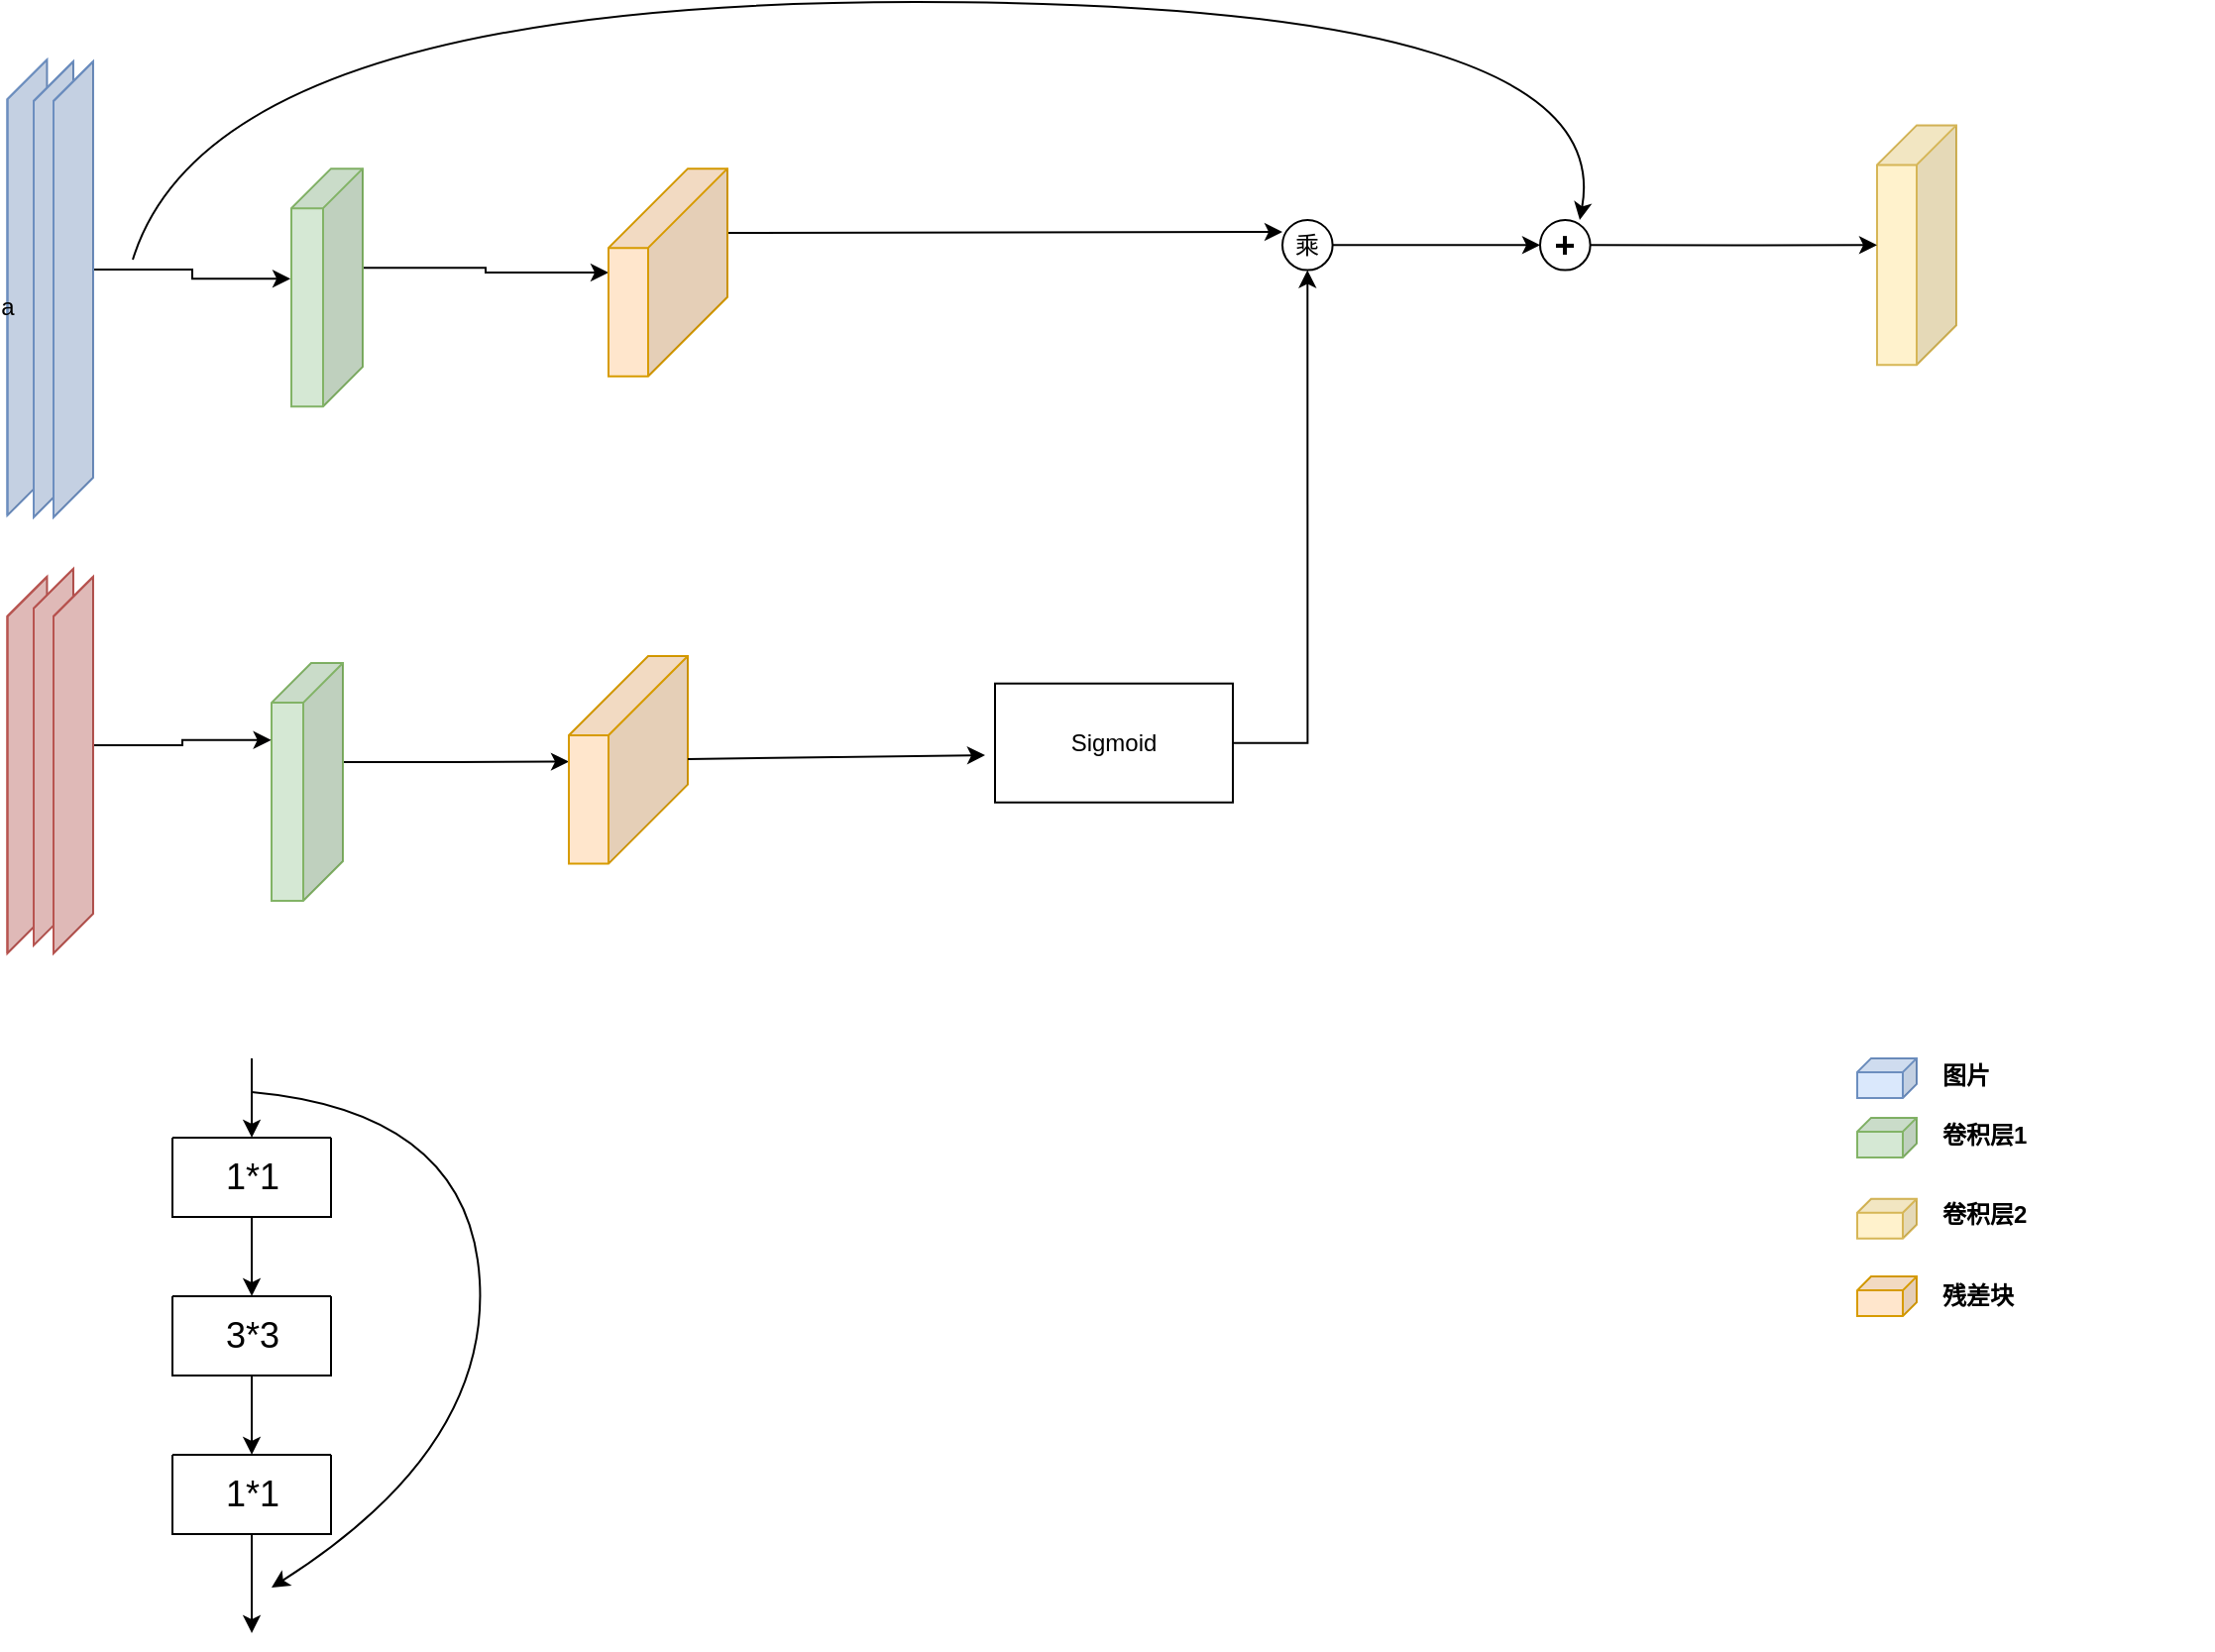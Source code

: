 <mxfile version="20.4.0" type="github">
  <diagram id="UjZggHJvCZsFsILBjRFr" name="第 1 页">
    <mxGraphModel dx="1422" dy="744" grid="1" gridSize="10" guides="1" tooltips="1" connect="1" arrows="1" fold="1" page="1" pageScale="1" pageWidth="1169" pageHeight="827" math="0" shadow="0">
      <root>
        <mxCell id="0" />
        <mxCell id="1" parent="0" />
        <mxCell id="YdISK77xGLCPP6SEkKly-1" value="a" style="shape=cube;whiteSpace=wrap;html=1;boundedLbl=1;backgroundOutline=1;darkOpacity=0.05;darkOpacity2=0.1;size=20;direction=east;flipH=1;fillColor=#dae8fc;strokeColor=#6c8ebf;" vertex="1" parent="1">
          <mxGeometry x="26.73" y="89.08" width="20" height="230" as="geometry" />
        </mxCell>
        <mxCell id="YdISK77xGLCPP6SEkKly-40" style="edgeStyle=orthogonalEdgeStyle;rounded=0;orthogonalLoop=1;jettySize=auto;html=1;exitX=0;exitY=0;exitDx=0;exitDy=50.0;exitPerimeter=0;" edge="1" parent="1" source="YdISK77xGLCPP6SEkKly-3" target="YdISK77xGLCPP6SEkKly-39">
          <mxGeometry relative="1" as="geometry" />
        </mxCell>
        <mxCell id="YdISK77xGLCPP6SEkKly-3" value="" style="shape=cube;whiteSpace=wrap;html=1;boundedLbl=1;backgroundOutline=1;darkOpacity=0.05;darkOpacity2=0.1;size=20;direction=east;flipH=1;fillColor=#d5e8d4;strokeColor=#82b366;" vertex="1" parent="1">
          <mxGeometry x="170" y="144.08" width="36" height="120" as="geometry" />
        </mxCell>
        <mxCell id="YdISK77xGLCPP6SEkKly-4" value="" style="shape=cube;whiteSpace=wrap;html=1;boundedLbl=1;backgroundOutline=1;darkOpacity=0.05;darkOpacity2=0.1;size=7;direction=east;flipH=1;fillColor=#dae8fc;strokeColor=#6c8ebf;" vertex="1" parent="1">
          <mxGeometry x="960" y="592.94" width="30" height="20" as="geometry" />
        </mxCell>
        <mxCell id="YdISK77xGLCPP6SEkKly-5" value="" style="shape=cube;whiteSpace=wrap;html=1;boundedLbl=1;backgroundOutline=1;darkOpacity=0.05;darkOpacity2=0.1;size=7;direction=east;flipH=1;fillColor=#d5e8d4;strokeColor=#82b366;" vertex="1" parent="1">
          <mxGeometry x="960" y="622.94" width="30" height="20" as="geometry" />
        </mxCell>
        <mxCell id="YdISK77xGLCPP6SEkKly-7" value="图片" style="text;html=1;strokeColor=none;fillColor=none;align=left;verticalAlign=middle;whiteSpace=wrap;rounded=0;fontStyle=1" vertex="1" parent="1">
          <mxGeometry x="1001" y="590" width="138" height="23.88" as="geometry" />
        </mxCell>
        <mxCell id="YdISK77xGLCPP6SEkKly-8" value="卷积层1" style="text;html=1;strokeColor=none;fillColor=none;align=left;verticalAlign=middle;whiteSpace=wrap;rounded=0;fontStyle=1" vertex="1" parent="1">
          <mxGeometry x="1001" y="620" width="138" height="23.88" as="geometry" />
        </mxCell>
        <mxCell id="YdISK77xGLCPP6SEkKly-9" value="残差块" style="text;html=1;strokeColor=none;fillColor=none;align=left;verticalAlign=middle;whiteSpace=wrap;rounded=0;fontStyle=1" vertex="1" parent="1">
          <mxGeometry x="1001" y="701.12" width="138" height="23.88" as="geometry" />
        </mxCell>
        <mxCell id="YdISK77xGLCPP6SEkKly-11" value="" style="shape=cube;whiteSpace=wrap;html=1;boundedLbl=1;backgroundOutline=1;darkOpacity=0.05;darkOpacity2=0.1;size=20;direction=east;flipH=1;fillColor=#fff2cc;strokeColor=#d6b656;" vertex="1" parent="1">
          <mxGeometry x="970" y="122.2" width="40" height="120.92" as="geometry" />
        </mxCell>
        <mxCell id="YdISK77xGLCPP6SEkKly-12" value="" style="shape=cube;whiteSpace=wrap;html=1;boundedLbl=1;backgroundOutline=1;darkOpacity=0.05;darkOpacity2=0.1;size=7;direction=east;flipH=1;fillColor=#ffe6cc;strokeColor=#d79b00;" vertex="1" parent="1">
          <mxGeometry x="960" y="703.06" width="30" height="20" as="geometry" />
        </mxCell>
        <mxCell id="YdISK77xGLCPP6SEkKly-13" value="" style="shape=cube;whiteSpace=wrap;html=1;boundedLbl=1;backgroundOutline=1;darkOpacity=0.05;darkOpacity2=0.1;size=7;direction=east;flipH=1;fillColor=#fff2cc;strokeColor=#d6b656;" vertex="1" parent="1">
          <mxGeometry x="960" y="663.88" width="30" height="20" as="geometry" />
        </mxCell>
        <mxCell id="YdISK77xGLCPP6SEkKly-14" value="卷积层2" style="text;html=1;strokeColor=none;fillColor=none;align=left;verticalAlign=middle;whiteSpace=wrap;rounded=0;fontStyle=1" vertex="1" parent="1">
          <mxGeometry x="1001" y="660.0" width="138" height="23.88" as="geometry" />
        </mxCell>
        <mxCell id="YdISK77xGLCPP6SEkKly-15" value="" style="shape=cube;whiteSpace=wrap;html=1;boundedLbl=1;backgroundOutline=1;darkOpacity=0.05;darkOpacity2=0.1;size=20;direction=east;flipH=1;fillColor=#dae8fc;strokeColor=#6c8ebf;" vertex="1" parent="1">
          <mxGeometry x="40" y="90" width="20" height="230" as="geometry" />
        </mxCell>
        <mxCell id="YdISK77xGLCPP6SEkKly-33" style="edgeStyle=orthogonalEdgeStyle;rounded=0;orthogonalLoop=1;jettySize=auto;html=1;exitX=0;exitY=0;exitDx=0;exitDy=105;exitPerimeter=0;entryX=1.013;entryY=0.463;entryDx=0;entryDy=0;entryPerimeter=0;" edge="1" parent="1" source="YdISK77xGLCPP6SEkKly-17" target="YdISK77xGLCPP6SEkKly-3">
          <mxGeometry relative="1" as="geometry" />
        </mxCell>
        <mxCell id="YdISK77xGLCPP6SEkKly-17" value="" style="shape=cube;whiteSpace=wrap;html=1;boundedLbl=1;backgroundOutline=1;darkOpacity=0.05;darkOpacity2=0.1;size=20;direction=east;flipH=1;fillColor=#dae8fc;strokeColor=#6c8ebf;" vertex="1" parent="1">
          <mxGeometry x="50" y="90" width="20" height="230" as="geometry" />
        </mxCell>
        <mxCell id="YdISK77xGLCPP6SEkKly-19" value="" style="shape=cube;whiteSpace=wrap;html=1;boundedLbl=1;backgroundOutline=1;darkOpacity=0.05;darkOpacity2=0.1;size=20;direction=east;flipH=1;fillColor=#f8cecc;strokeColor=#b85450;" vertex="1" parent="1">
          <mxGeometry x="26.73" y="350" width="20" height="190" as="geometry" />
        </mxCell>
        <mxCell id="YdISK77xGLCPP6SEkKly-36" style="edgeStyle=orthogonalEdgeStyle;rounded=0;orthogonalLoop=1;jettySize=auto;html=1;exitX=0;exitY=0;exitDx=0;exitDy=50.0;exitPerimeter=0;" edge="1" parent="1" source="YdISK77xGLCPP6SEkKly-21">
          <mxGeometry relative="1" as="geometry">
            <mxPoint x="310" y="443.273" as="targetPoint" />
          </mxGeometry>
        </mxCell>
        <mxCell id="YdISK77xGLCPP6SEkKly-21" value="" style="shape=cube;whiteSpace=wrap;html=1;boundedLbl=1;backgroundOutline=1;darkOpacity=0.05;darkOpacity2=0.1;size=20;direction=east;flipH=1;fillColor=#d5e8d4;strokeColor=#82b366;" vertex="1" parent="1">
          <mxGeometry x="160" y="393.52" width="36" height="120" as="geometry" />
        </mxCell>
        <mxCell id="YdISK77xGLCPP6SEkKly-48" style="edgeStyle=orthogonalEdgeStyle;rounded=0;orthogonalLoop=1;jettySize=auto;html=1;exitX=1;exitY=0.5;exitDx=0;exitDy=0;entryX=0;entryY=0.5;entryDx=0;entryDy=0;fontSize=18;" edge="1" parent="1" source="YdISK77xGLCPP6SEkKly-23" target="YdISK77xGLCPP6SEkKly-45">
          <mxGeometry relative="1" as="geometry" />
        </mxCell>
        <mxCell id="YdISK77xGLCPP6SEkKly-23" value="乘" style="ellipse;whiteSpace=wrap;html=1;aspect=fixed;" vertex="1" parent="1">
          <mxGeometry x="670" y="170" width="25.31" height="25.31" as="geometry" />
        </mxCell>
        <mxCell id="YdISK77xGLCPP6SEkKly-24" style="edgeStyle=orthogonalEdgeStyle;rounded=0;orthogonalLoop=1;jettySize=auto;html=1;exitX=1;exitY=0.5;exitDx=0;exitDy=0;entryX=0.5;entryY=1;entryDx=0;entryDy=0;" edge="1" parent="1" source="YdISK77xGLCPP6SEkKly-25" target="YdISK77xGLCPP6SEkKly-23">
          <mxGeometry relative="1" as="geometry" />
        </mxCell>
        <mxCell id="YdISK77xGLCPP6SEkKly-25" value="Sigmoid" style="rounded=0;whiteSpace=wrap;html=1;" vertex="1" parent="1">
          <mxGeometry x="525" y="403.86" width="120" height="60" as="geometry" />
        </mxCell>
        <mxCell id="YdISK77xGLCPP6SEkKly-28" value="" style="shape=cube;whiteSpace=wrap;html=1;boundedLbl=1;backgroundOutline=1;darkOpacity=0.05;darkOpacity2=0.1;size=20;direction=east;flipH=1;fillColor=#f8cecc;strokeColor=#b85450;" vertex="1" parent="1">
          <mxGeometry x="40.0" y="345.92" width="20" height="190" as="geometry" />
        </mxCell>
        <mxCell id="YdISK77xGLCPP6SEkKly-32" style="edgeStyle=orthogonalEdgeStyle;rounded=0;orthogonalLoop=1;jettySize=auto;html=1;exitX=0;exitY=0;exitDx=0;exitDy=85;exitPerimeter=0;entryX=1.005;entryY=0.324;entryDx=0;entryDy=0;entryPerimeter=0;" edge="1" parent="1" source="YdISK77xGLCPP6SEkKly-29" target="YdISK77xGLCPP6SEkKly-21">
          <mxGeometry relative="1" as="geometry" />
        </mxCell>
        <mxCell id="YdISK77xGLCPP6SEkKly-29" value="" style="shape=cube;whiteSpace=wrap;html=1;boundedLbl=1;backgroundOutline=1;darkOpacity=0.05;darkOpacity2=0.1;size=20;direction=east;flipH=1;fillColor=#f8cecc;strokeColor=#b85450;" vertex="1" parent="1">
          <mxGeometry x="50.0" y="350" width="20" height="190" as="geometry" />
        </mxCell>
        <mxCell id="YdISK77xGLCPP6SEkKly-31" value="" style="shape=cube;whiteSpace=wrap;html=1;boundedLbl=1;backgroundOutline=1;darkOpacity=0.05;darkOpacity2=0.1;size=40;direction=east;flipH=1;fillColor=#ffe6cc;strokeColor=#d79b00;" vertex="1" parent="1">
          <mxGeometry x="310" y="390" width="60" height="104.8" as="geometry" />
        </mxCell>
        <mxCell id="YdISK77xGLCPP6SEkKly-38" value="" style="endArrow=classic;html=1;rounded=0;" edge="1" parent="1" source="YdISK77xGLCPP6SEkKly-31">
          <mxGeometry width="50" height="50" relative="1" as="geometry">
            <mxPoint x="520" y="380" as="sourcePoint" />
            <mxPoint x="520" y="440" as="targetPoint" />
          </mxGeometry>
        </mxCell>
        <mxCell id="YdISK77xGLCPP6SEkKly-41" style="edgeStyle=orthogonalEdgeStyle;rounded=0;orthogonalLoop=1;jettySize=auto;html=1;exitX=0;exitY=0;exitDx=0;exitDy=32.4;exitPerimeter=0;" edge="1" parent="1" source="YdISK77xGLCPP6SEkKly-39">
          <mxGeometry relative="1" as="geometry">
            <mxPoint x="670" y="176.0" as="targetPoint" />
          </mxGeometry>
        </mxCell>
        <mxCell id="YdISK77xGLCPP6SEkKly-39" value="" style="shape=cube;whiteSpace=wrap;html=1;boundedLbl=1;backgroundOutline=1;darkOpacity=0.05;darkOpacity2=0.1;size=40;direction=east;flipH=1;fillColor=#ffe6cc;strokeColor=#d79b00;" vertex="1" parent="1">
          <mxGeometry x="330" y="144.08" width="60" height="104.8" as="geometry" />
        </mxCell>
        <mxCell id="YdISK77xGLCPP6SEkKly-44" value="" style="curved=1;endArrow=classic;html=1;rounded=0;" edge="1" parent="1">
          <mxGeometry width="50" height="50" relative="1" as="geometry">
            <mxPoint x="90" y="190" as="sourcePoint" />
            <mxPoint x="820" y="170" as="targetPoint" />
            <Array as="points">
              <mxPoint x="130" y="60" />
              <mxPoint x="840" y="60" />
            </Array>
          </mxGeometry>
        </mxCell>
        <mxCell id="YdISK77xGLCPP6SEkKly-49" style="edgeStyle=orthogonalEdgeStyle;rounded=0;orthogonalLoop=1;jettySize=auto;html=1;exitX=1;exitY=0.5;exitDx=0;exitDy=0;fontSize=18;" edge="1" parent="1" source="YdISK77xGLCPP6SEkKly-45" target="YdISK77xGLCPP6SEkKly-11">
          <mxGeometry relative="1" as="geometry" />
        </mxCell>
        <mxCell id="YdISK77xGLCPP6SEkKly-45" value="&lt;b&gt;&lt;font style=&quot;font-size: 18px;&quot;&gt;+&lt;/font&gt;&lt;/b&gt;" style="ellipse;whiteSpace=wrap;html=1;aspect=fixed;" vertex="1" parent="1">
          <mxGeometry x="800" y="170" width="25.31" height="25.31" as="geometry" />
        </mxCell>
        <mxCell id="YdISK77xGLCPP6SEkKly-72" value="" style="swimlane;startSize=0;fontSize=18;" vertex="1" parent="1">
          <mxGeometry x="110" y="712.94" width="80" height="40" as="geometry" />
        </mxCell>
        <mxCell id="YdISK77xGLCPP6SEkKly-73" value="3*3" style="text;html=1;align=center;verticalAlign=middle;resizable=0;points=[];autosize=1;strokeColor=none;fillColor=none;fontSize=18;" vertex="1" parent="YdISK77xGLCPP6SEkKly-72">
          <mxGeometry x="15" y="5" width="50" height="30" as="geometry" />
        </mxCell>
        <mxCell id="YdISK77xGLCPP6SEkKly-74" value="" style="swimlane;startSize=0;fontSize=18;" vertex="1" parent="1">
          <mxGeometry x="110" y="792.94" width="80" height="40" as="geometry" />
        </mxCell>
        <mxCell id="YdISK77xGLCPP6SEkKly-75" value="1*1" style="text;html=1;align=center;verticalAlign=middle;resizable=0;points=[];autosize=1;strokeColor=none;fillColor=none;fontSize=18;" vertex="1" parent="YdISK77xGLCPP6SEkKly-74">
          <mxGeometry x="15" y="5" width="50" height="30" as="geometry" />
        </mxCell>
        <mxCell id="YdISK77xGLCPP6SEkKly-76" value="" style="endArrow=classic;html=1;rounded=0;fontSize=18;entryX=0.5;entryY=0;entryDx=0;entryDy=0;exitX=0.5;exitY=1;exitDx=0;exitDy=0;" edge="1" parent="1" source="YdISK77xGLCPP6SEkKly-72" target="YdISK77xGLCPP6SEkKly-74">
          <mxGeometry width="50" height="50" relative="1" as="geometry">
            <mxPoint x="70" y="62.94" as="sourcePoint" />
            <mxPoint x="70" y="102.94" as="targetPoint" />
          </mxGeometry>
        </mxCell>
        <mxCell id="YdISK77xGLCPP6SEkKly-77" value="" style="endArrow=classic;html=1;rounded=0;fontSize=18;exitX=0.5;exitY=1;exitDx=0;exitDy=0;" edge="1" parent="1" source="YdISK77xGLCPP6SEkKly-74">
          <mxGeometry width="50" height="50" relative="1" as="geometry">
            <mxPoint x="80" y="72.94" as="sourcePoint" />
            <mxPoint x="150" y="882.94" as="targetPoint" />
          </mxGeometry>
        </mxCell>
        <mxCell id="YdISK77xGLCPP6SEkKly-78" value="" style="swimlane;startSize=0;fontSize=18;" vertex="1" parent="1">
          <mxGeometry x="110" y="632.94" width="80" height="40" as="geometry" />
        </mxCell>
        <mxCell id="YdISK77xGLCPP6SEkKly-79" value="1*1" style="text;html=1;align=center;verticalAlign=middle;resizable=0;points=[];autosize=1;strokeColor=none;fillColor=none;fontSize=18;" vertex="1" parent="YdISK77xGLCPP6SEkKly-78">
          <mxGeometry x="15" y="5" width="50" height="30" as="geometry" />
        </mxCell>
        <mxCell id="YdISK77xGLCPP6SEkKly-80" value="" style="endArrow=classic;html=1;rounded=0;fontSize=18;entryX=0.5;entryY=0;entryDx=0;entryDy=0;" edge="1" parent="1" target="YdISK77xGLCPP6SEkKly-78">
          <mxGeometry width="50" height="50" relative="1" as="geometry">
            <mxPoint x="150" y="592.94" as="sourcePoint" />
            <mxPoint x="160" y="582.94" as="targetPoint" />
          </mxGeometry>
        </mxCell>
        <mxCell id="YdISK77xGLCPP6SEkKly-81" value="" style="endArrow=classic;html=1;rounded=0;fontSize=18;entryX=0.5;entryY=0;entryDx=0;entryDy=0;exitX=0.5;exitY=1;exitDx=0;exitDy=0;" edge="1" parent="1" source="YdISK77xGLCPP6SEkKly-78" target="YdISK77xGLCPP6SEkKly-72">
          <mxGeometry width="50" height="50" relative="1" as="geometry">
            <mxPoint x="160" y="602.94" as="sourcePoint" />
            <mxPoint x="160" y="642.94" as="targetPoint" />
          </mxGeometry>
        </mxCell>
        <mxCell id="YdISK77xGLCPP6SEkKly-82" value="" style="curved=1;endArrow=classic;html=1;rounded=0;fontSize=18;" edge="1" parent="1">
          <mxGeometry width="50" height="50" relative="1" as="geometry">
            <mxPoint x="150" y="610" as="sourcePoint" />
            <mxPoint x="160" y="860" as="targetPoint" />
            <Array as="points">
              <mxPoint x="260" y="620" />
              <mxPoint x="270" y="790" />
            </Array>
          </mxGeometry>
        </mxCell>
      </root>
    </mxGraphModel>
  </diagram>
</mxfile>
